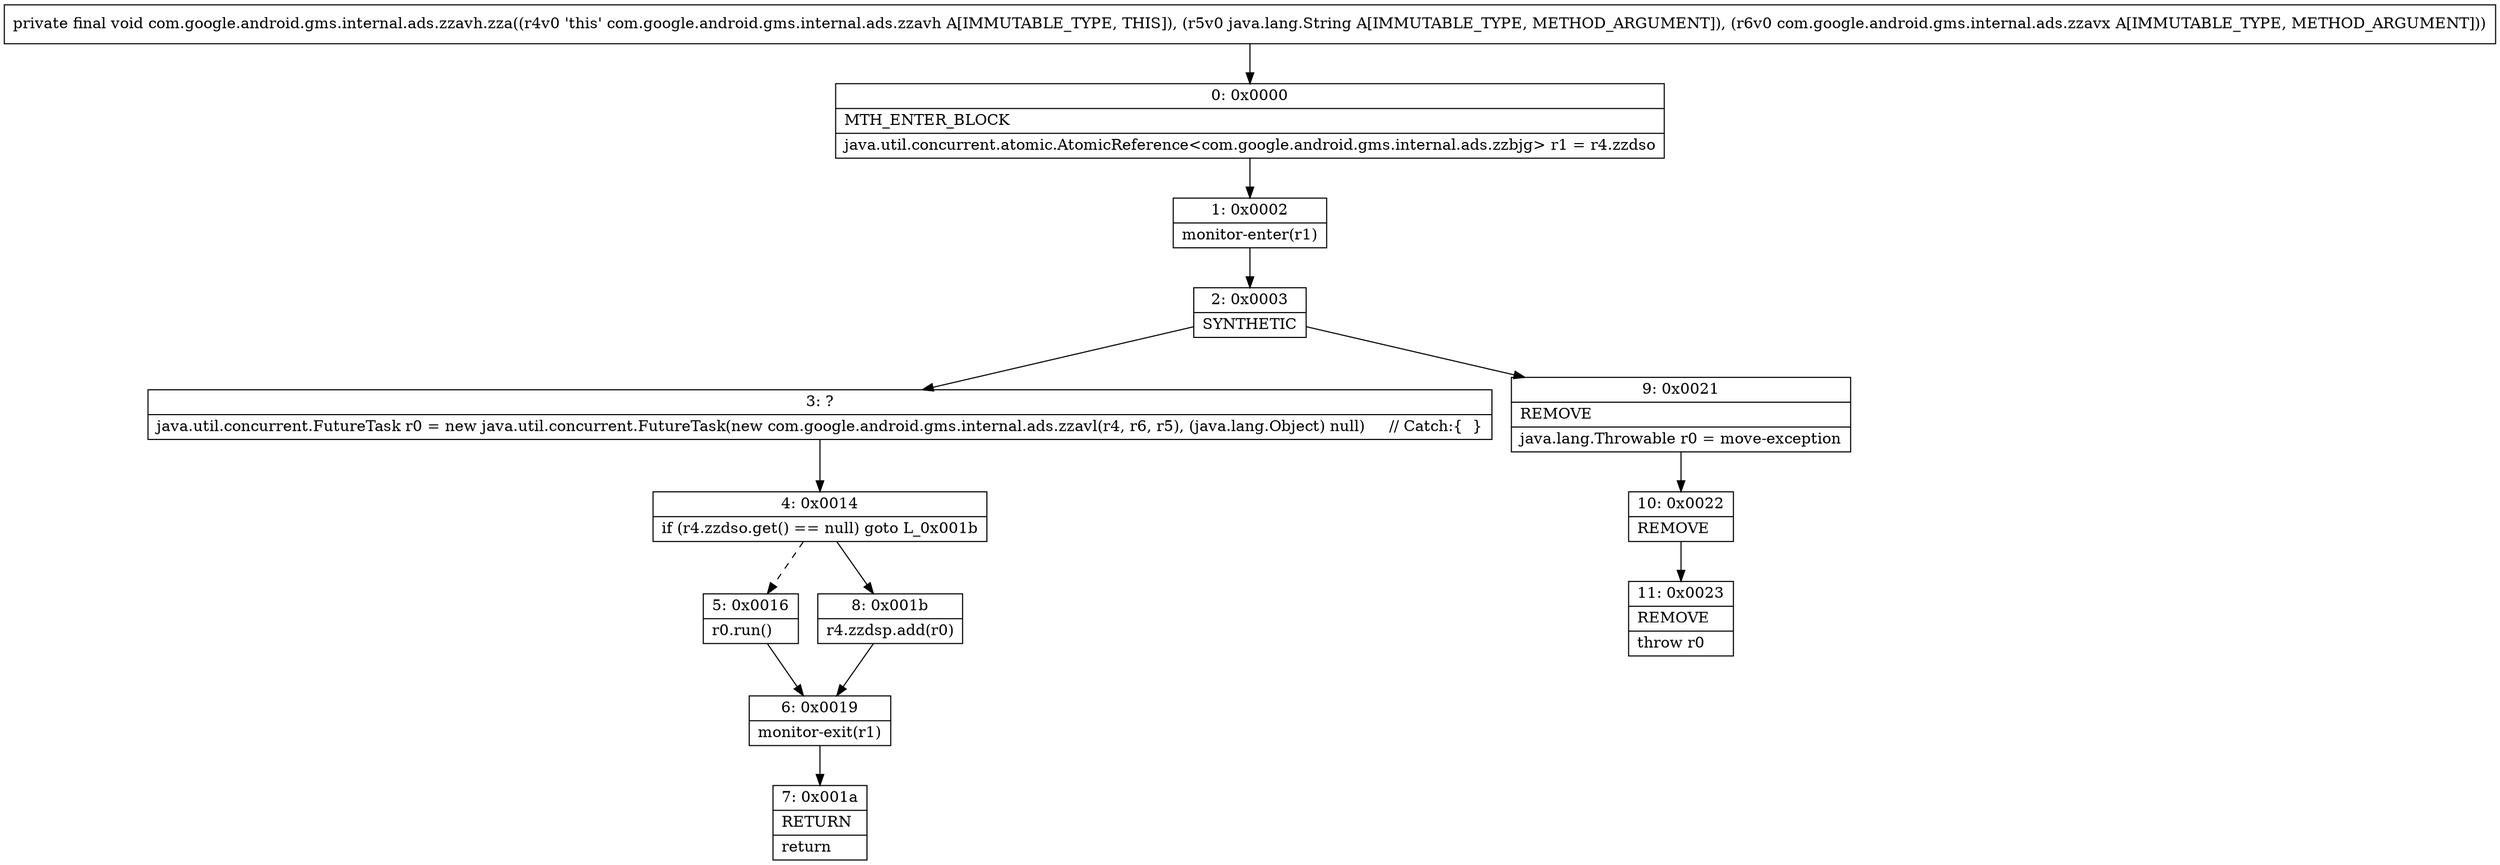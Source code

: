 digraph "CFG forcom.google.android.gms.internal.ads.zzavh.zza(Ljava\/lang\/String;Lcom\/google\/android\/gms\/internal\/ads\/zzavx;)V" {
Node_0 [shape=record,label="{0\:\ 0x0000|MTH_ENTER_BLOCK\l|java.util.concurrent.atomic.AtomicReference\<com.google.android.gms.internal.ads.zzbjg\> r1 = r4.zzdso\l}"];
Node_1 [shape=record,label="{1\:\ 0x0002|monitor\-enter(r1)\l}"];
Node_2 [shape=record,label="{2\:\ 0x0003|SYNTHETIC\l}"];
Node_3 [shape=record,label="{3\:\ ?|java.util.concurrent.FutureTask r0 = new java.util.concurrent.FutureTask(new com.google.android.gms.internal.ads.zzavl(r4, r6, r5), (java.lang.Object) null)     \/\/ Catch:\{  \}\l}"];
Node_4 [shape=record,label="{4\:\ 0x0014|if (r4.zzdso.get() == null) goto L_0x001b\l}"];
Node_5 [shape=record,label="{5\:\ 0x0016|r0.run()\l}"];
Node_6 [shape=record,label="{6\:\ 0x0019|monitor\-exit(r1)\l}"];
Node_7 [shape=record,label="{7\:\ 0x001a|RETURN\l|return\l}"];
Node_8 [shape=record,label="{8\:\ 0x001b|r4.zzdsp.add(r0)\l}"];
Node_9 [shape=record,label="{9\:\ 0x0021|REMOVE\l|java.lang.Throwable r0 = move\-exception\l}"];
Node_10 [shape=record,label="{10\:\ 0x0022|REMOVE\l}"];
Node_11 [shape=record,label="{11\:\ 0x0023|REMOVE\l|throw r0\l}"];
MethodNode[shape=record,label="{private final void com.google.android.gms.internal.ads.zzavh.zza((r4v0 'this' com.google.android.gms.internal.ads.zzavh A[IMMUTABLE_TYPE, THIS]), (r5v0 java.lang.String A[IMMUTABLE_TYPE, METHOD_ARGUMENT]), (r6v0 com.google.android.gms.internal.ads.zzavx A[IMMUTABLE_TYPE, METHOD_ARGUMENT])) }"];
MethodNode -> Node_0;
Node_0 -> Node_1;
Node_1 -> Node_2;
Node_2 -> Node_3;
Node_2 -> Node_9;
Node_3 -> Node_4;
Node_4 -> Node_5[style=dashed];
Node_4 -> Node_8;
Node_5 -> Node_6;
Node_6 -> Node_7;
Node_8 -> Node_6;
Node_9 -> Node_10;
Node_10 -> Node_11;
}

